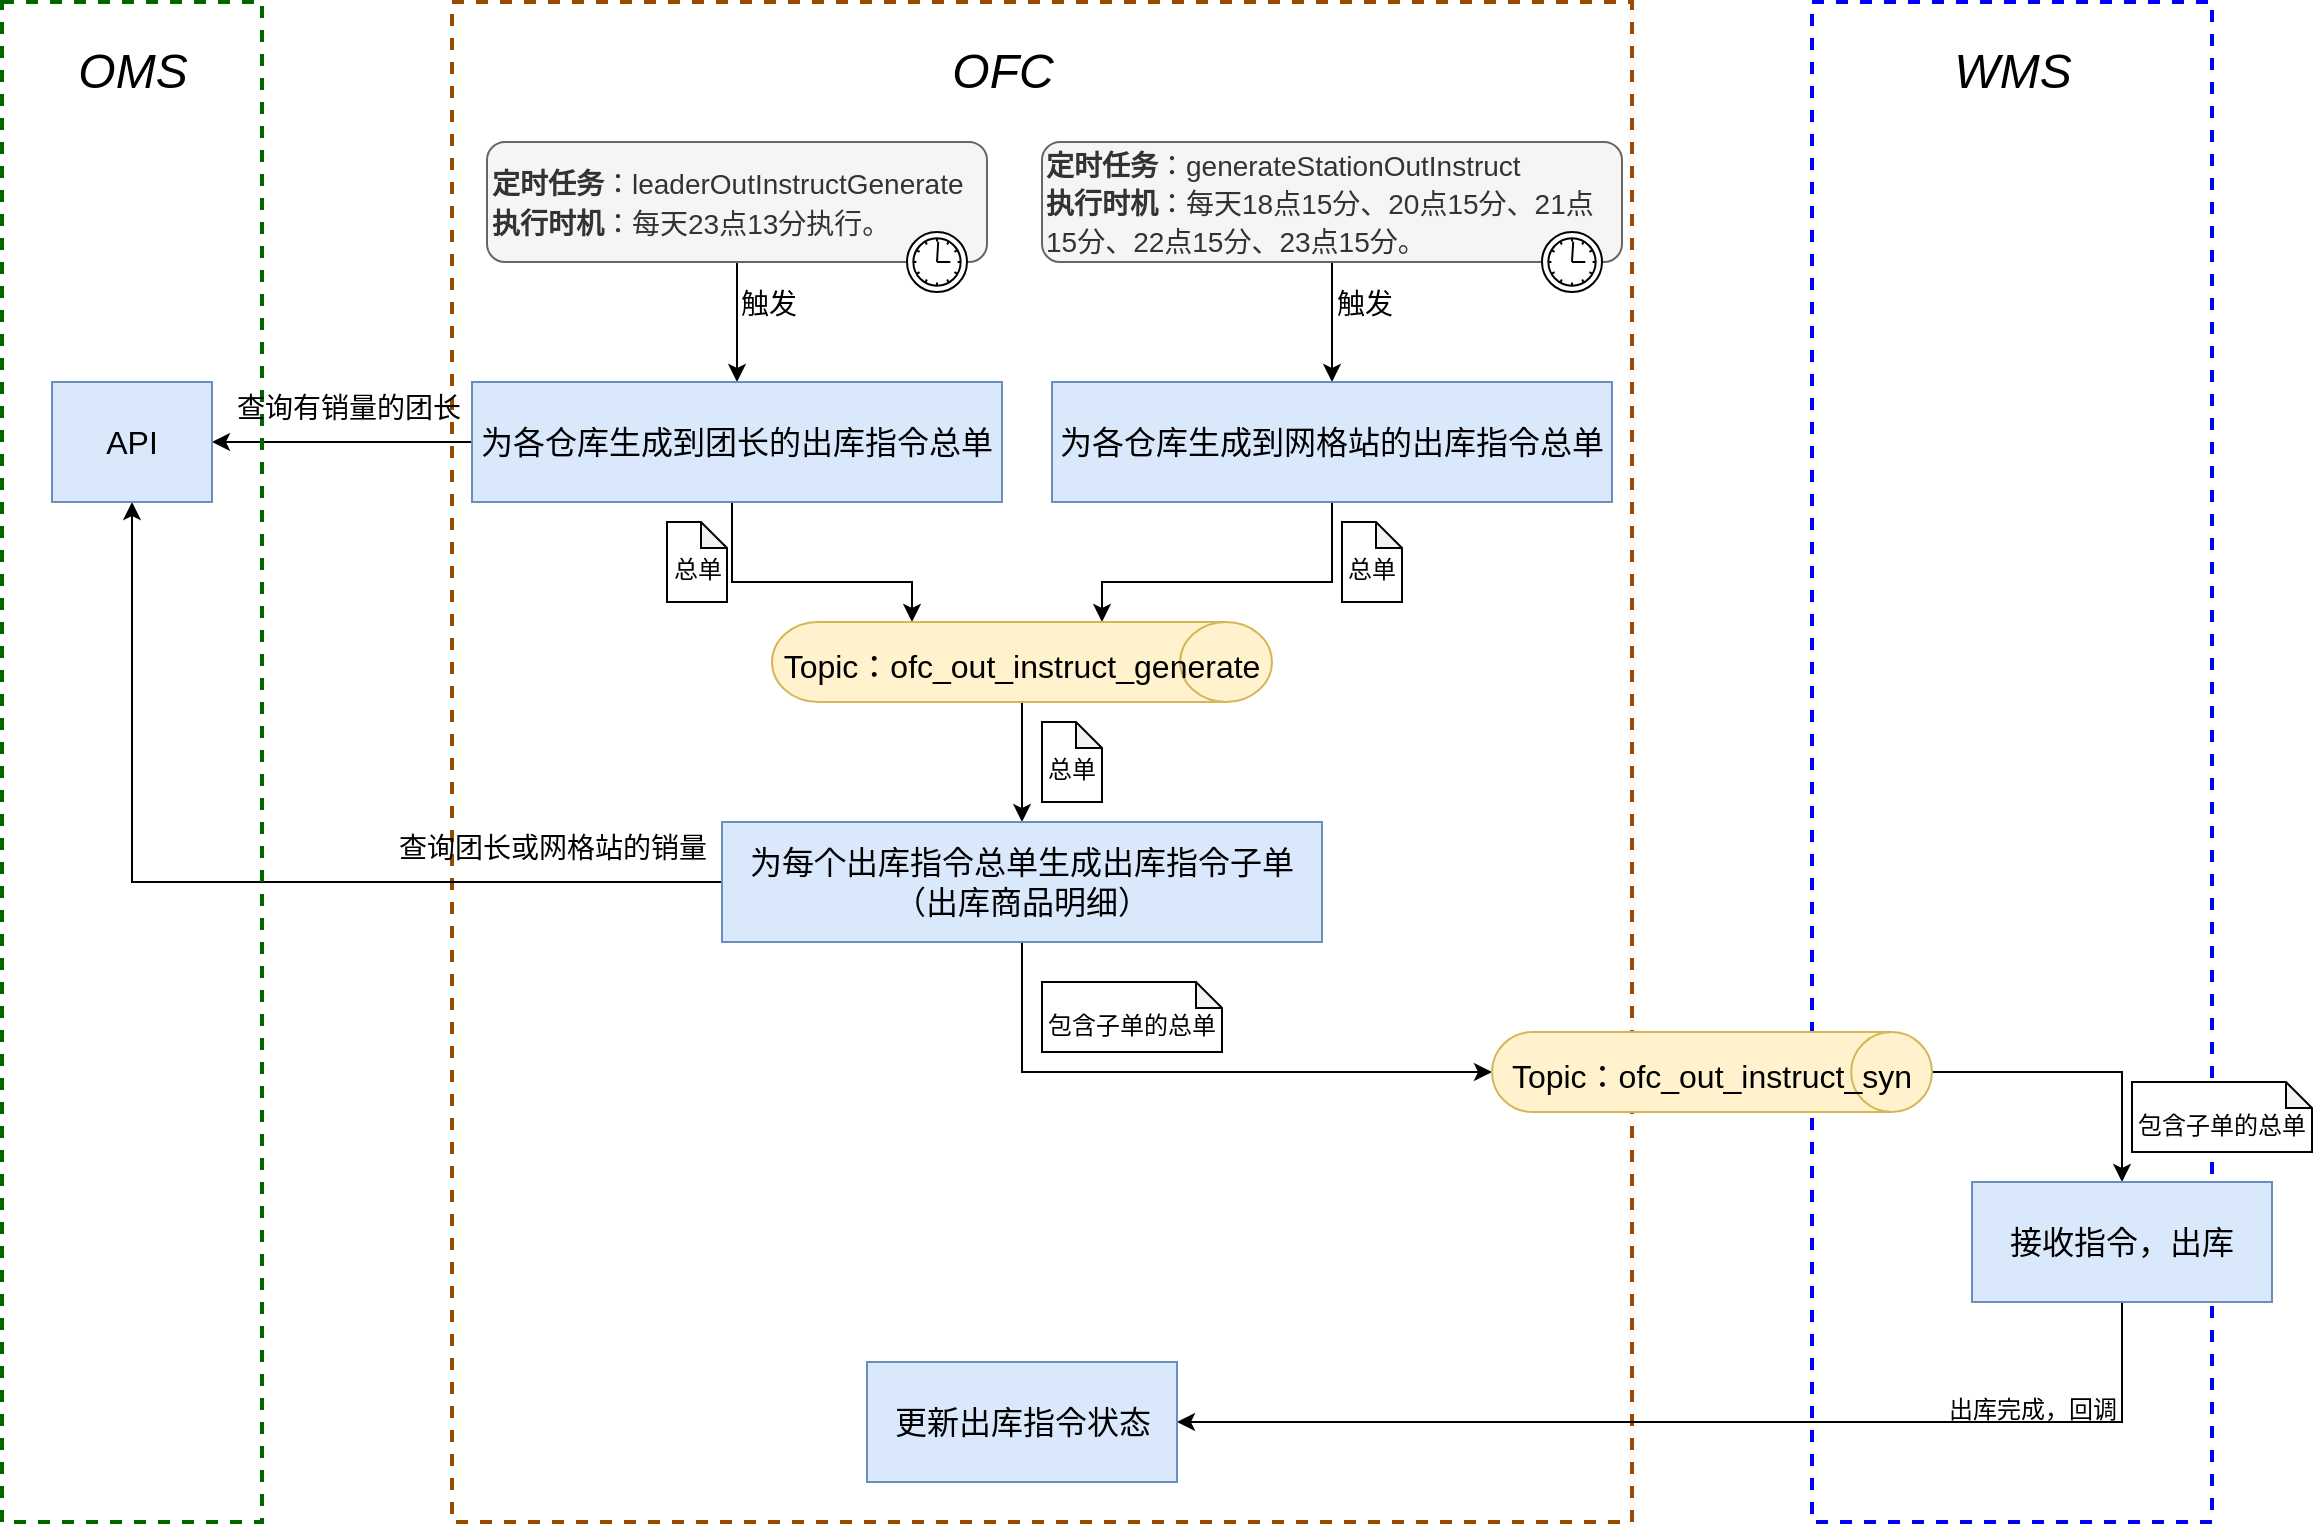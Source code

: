 <mxfile version="13.9.9" type="github">
  <diagram id="v3-8B7TfEPP3UOzf9lif" name="Page-1">
    <mxGraphModel dx="1773" dy="614" grid="1" gridSize="10" guides="1" tooltips="1" connect="1" arrows="1" fold="1" page="1" pageScale="1" pageWidth="827" pageHeight="1169" math="0" shadow="0">
      <root>
        <mxCell id="0" />
        <mxCell id="1" parent="0" />
        <mxCell id="NOQsKgZM8t5JPagwq865-31" value="" style="rounded=0;whiteSpace=wrap;html=1;fontSize=16;dashed=1;fillColor=none;strokeWidth=2;strokeColor=#0000FF;" vertex="1" parent="1">
          <mxGeometry x="840" y="70" width="200" height="760" as="geometry" />
        </mxCell>
        <mxCell id="NOQsKgZM8t5JPagwq865-9" value="" style="rounded=0;whiteSpace=wrap;html=1;fontSize=16;dashed=1;fillColor=none;strokeWidth=2;strokeColor=#994C00;" vertex="1" parent="1">
          <mxGeometry x="160" y="70" width="590" height="760" as="geometry" />
        </mxCell>
        <mxCell id="NOQsKgZM8t5JPagwq865-14" style="edgeStyle=orthogonalEdgeStyle;rounded=0;orthogonalLoop=1;jettySize=auto;html=1;exitX=0.5;exitY=1;exitDx=0;exitDy=0;entryX=0.5;entryY=0;entryDx=0;entryDy=0;fontSize=24;" edge="1" parent="1" source="NOQsKgZM8t5JPagwq865-2" target="NOQsKgZM8t5JPagwq865-6">
          <mxGeometry relative="1" as="geometry" />
        </mxCell>
        <mxCell id="NOQsKgZM8t5JPagwq865-2" value="&lt;font style=&quot;font-size: 14px&quot;&gt;&lt;b&gt;定时任务&lt;/b&gt;：leaderOutInstructGenerate&lt;br&gt;&lt;b&gt;执行时机&lt;/b&gt;：每天23点13分执行。&lt;/font&gt;" style="html=1;whiteSpace=wrap;rounded=1;dropTarget=0;fontSize=16;align=left;fillColor=#f5f5f5;strokeColor=#666666;fontColor=#333333;" vertex="1" parent="1">
          <mxGeometry x="177.5" y="140" width="250" height="60" as="geometry" />
        </mxCell>
        <mxCell id="NOQsKgZM8t5JPagwq865-3" value="" style="shape=mxgraph.bpmn.timer_start;perimeter=ellipsePerimeter;html=1;verticalLabelPosition=bottom;verticalAlign=top;outlineConnect=0;" vertex="1" parent="NOQsKgZM8t5JPagwq865-2">
          <mxGeometry x="1" y="1" width="30" height="30" relative="1" as="geometry">
            <mxPoint x="-40" y="-15" as="offset" />
          </mxGeometry>
        </mxCell>
        <mxCell id="NOQsKgZM8t5JPagwq865-15" style="edgeStyle=orthogonalEdgeStyle;rounded=0;orthogonalLoop=1;jettySize=auto;html=1;exitX=0.5;exitY=1;exitDx=0;exitDy=0;entryX=0.5;entryY=0;entryDx=0;entryDy=0;fontSize=24;" edge="1" parent="1" source="NOQsKgZM8t5JPagwq865-4" target="NOQsKgZM8t5JPagwq865-11">
          <mxGeometry relative="1" as="geometry" />
        </mxCell>
        <mxCell id="NOQsKgZM8t5JPagwq865-4" value="&lt;font style=&quot;font-size: 14px&quot;&gt;&lt;b&gt;定时任务&lt;/b&gt;：generateStationOutInstruct&lt;br&gt;&lt;b&gt;执行时机&lt;/b&gt;：每天18点15分、20点15分、21点15分、22点15分、23点15分。&lt;/font&gt;" style="html=1;whiteSpace=wrap;rounded=1;dropTarget=0;fontSize=16;align=left;fillColor=#f5f5f5;strokeColor=#666666;fontColor=#333333;" vertex="1" parent="1">
          <mxGeometry x="455" y="140" width="290" height="60" as="geometry" />
        </mxCell>
        <mxCell id="NOQsKgZM8t5JPagwq865-5" value="" style="shape=mxgraph.bpmn.timer_start;perimeter=ellipsePerimeter;html=1;verticalLabelPosition=bottom;verticalAlign=top;outlineConnect=0;" vertex="1" parent="NOQsKgZM8t5JPagwq865-4">
          <mxGeometry x="1" y="1" width="30" height="30" relative="1" as="geometry">
            <mxPoint x="-40" y="-15" as="offset" />
          </mxGeometry>
        </mxCell>
        <mxCell id="NOQsKgZM8t5JPagwq865-17" style="edgeStyle=orthogonalEdgeStyle;rounded=0;orthogonalLoop=1;jettySize=auto;html=1;exitX=0.5;exitY=1;exitDx=0;exitDy=0;entryX=0.28;entryY=0;entryDx=0;entryDy=0;entryPerimeter=0;fontSize=24;" edge="1" parent="1" source="NOQsKgZM8t5JPagwq865-6" target="NOQsKgZM8t5JPagwq865-16">
          <mxGeometry relative="1" as="geometry">
            <Array as="points">
              <mxPoint x="300" y="320" />
              <mxPoint x="300" y="360" />
              <mxPoint x="390" y="360" />
            </Array>
          </mxGeometry>
        </mxCell>
        <mxCell id="NOQsKgZM8t5JPagwq865-51" style="edgeStyle=orthogonalEdgeStyle;rounded=0;orthogonalLoop=1;jettySize=auto;html=1;exitX=0;exitY=0.5;exitDx=0;exitDy=0;fontSize=24;" edge="1" parent="1" source="NOQsKgZM8t5JPagwq865-6" target="NOQsKgZM8t5JPagwq865-49">
          <mxGeometry relative="1" as="geometry" />
        </mxCell>
        <mxCell id="NOQsKgZM8t5JPagwq865-6" value="为各仓库生成到团长的出库指令总单" style="rounded=0;whiteSpace=wrap;html=1;fontSize=16;fillColor=#dae8fc;strokeColor=#6c8ebf;" vertex="1" parent="1">
          <mxGeometry x="170" y="260" width="265" height="60" as="geometry" />
        </mxCell>
        <mxCell id="NOQsKgZM8t5JPagwq865-8" value="&lt;font style=&quot;font-size: 14px&quot;&gt;触发&lt;/font&gt;" style="text;html=1;align=center;verticalAlign=middle;resizable=0;points=[];autosize=1;fontSize=16;" vertex="1" parent="1">
          <mxGeometry x="596" y="210" width="40" height="20" as="geometry" />
        </mxCell>
        <mxCell id="NOQsKgZM8t5JPagwq865-10" value="&lt;i&gt;OFC&lt;/i&gt;" style="text;html=1;align=center;verticalAlign=middle;resizable=0;points=[];autosize=1;fontSize=24;" vertex="1" parent="1">
          <mxGeometry x="400" y="90" width="70" height="30" as="geometry" />
        </mxCell>
        <mxCell id="NOQsKgZM8t5JPagwq865-18" style="edgeStyle=orthogonalEdgeStyle;rounded=0;orthogonalLoop=1;jettySize=auto;html=1;exitX=0.5;exitY=1;exitDx=0;exitDy=0;entryX=0.66;entryY=0;entryDx=0;entryDy=0;entryPerimeter=0;fontSize=24;" edge="1" parent="1" source="NOQsKgZM8t5JPagwq865-11" target="NOQsKgZM8t5JPagwq865-16">
          <mxGeometry relative="1" as="geometry">
            <mxPoint x="455" y="380" as="targetPoint" />
            <Array as="points">
              <mxPoint x="600" y="360" />
              <mxPoint x="485" y="360" />
            </Array>
          </mxGeometry>
        </mxCell>
        <mxCell id="NOQsKgZM8t5JPagwq865-11" value="为各仓库生成到网格站的出库指令总单" style="rounded=0;whiteSpace=wrap;html=1;fontSize=16;fillColor=#dae8fc;strokeColor=#6c8ebf;" vertex="1" parent="1">
          <mxGeometry x="460" y="260" width="280" height="60" as="geometry" />
        </mxCell>
        <mxCell id="NOQsKgZM8t5JPagwq865-13" value="&lt;font style=&quot;font-size: 14px&quot;&gt;触发&lt;/font&gt;" style="text;html=1;align=center;verticalAlign=middle;resizable=0;points=[];autosize=1;fontSize=16;" vertex="1" parent="1">
          <mxGeometry x="297.5" y="210" width="40" height="20" as="geometry" />
        </mxCell>
        <mxCell id="NOQsKgZM8t5JPagwq865-26" style="edgeStyle=orthogonalEdgeStyle;rounded=0;orthogonalLoop=1;jettySize=auto;html=1;exitX=0.5;exitY=1;exitDx=0;exitDy=0;exitPerimeter=0;entryX=0.5;entryY=0;entryDx=0;entryDy=0;fontSize=24;" edge="1" parent="1" source="NOQsKgZM8t5JPagwq865-16" target="NOQsKgZM8t5JPagwq865-25">
          <mxGeometry relative="1" as="geometry" />
        </mxCell>
        <mxCell id="NOQsKgZM8t5JPagwq865-16" value="&lt;font style=&quot;font-size: 16px&quot;&gt;Topic：ofc_out_instruct_generate&lt;/font&gt;" style="strokeWidth=1;html=1;shape=mxgraph.flowchart.direct_data;whiteSpace=wrap;fillColor=#fff2cc;fontSize=24;strokeColor=#d6b656;" vertex="1" parent="1">
          <mxGeometry x="320" y="380" width="250" height="40" as="geometry" />
        </mxCell>
        <mxCell id="NOQsKgZM8t5JPagwq865-22" value="&lt;font style=&quot;font-size: 12px&quot;&gt;总单&lt;/font&gt;" style="shape=note;whiteSpace=wrap;html=1;backgroundOutline=1;darkOpacity=0.05;strokeWidth=1;fontSize=24;size=13;" vertex="1" parent="1">
          <mxGeometry x="267.5" y="330" width="30" height="40" as="geometry" />
        </mxCell>
        <mxCell id="NOQsKgZM8t5JPagwq865-24" value="&lt;font style=&quot;font-size: 12px&quot;&gt;总单&lt;/font&gt;" style="shape=note;whiteSpace=wrap;html=1;backgroundOutline=1;darkOpacity=0.05;strokeWidth=1;fontSize=24;size=13;" vertex="1" parent="1">
          <mxGeometry x="605" y="330" width="30" height="40" as="geometry" />
        </mxCell>
        <mxCell id="NOQsKgZM8t5JPagwq865-29" style="edgeStyle=orthogonalEdgeStyle;rounded=0;orthogonalLoop=1;jettySize=auto;html=1;exitX=0.5;exitY=1;exitDx=0;exitDy=0;entryX=0;entryY=0.5;entryDx=0;entryDy=0;entryPerimeter=0;fontSize=24;" edge="1" parent="1" source="NOQsKgZM8t5JPagwq865-25" target="NOQsKgZM8t5JPagwq865-28">
          <mxGeometry relative="1" as="geometry">
            <Array as="points">
              <mxPoint x="445" y="605" />
            </Array>
          </mxGeometry>
        </mxCell>
        <mxCell id="NOQsKgZM8t5JPagwq865-54" style="edgeStyle=orthogonalEdgeStyle;rounded=0;orthogonalLoop=1;jettySize=auto;html=1;exitX=0;exitY=0.5;exitDx=0;exitDy=0;fontSize=24;" edge="1" parent="1" source="NOQsKgZM8t5JPagwq865-25" target="NOQsKgZM8t5JPagwq865-49">
          <mxGeometry relative="1" as="geometry" />
        </mxCell>
        <mxCell id="NOQsKgZM8t5JPagwq865-25" value="为每个出库指令总单生成出库指令子单（出库商品明细）" style="rounded=0;whiteSpace=wrap;html=1;fontSize=16;fillColor=#dae8fc;strokeColor=#6c8ebf;" vertex="1" parent="1">
          <mxGeometry x="295" y="480" width="300" height="60" as="geometry" />
        </mxCell>
        <mxCell id="NOQsKgZM8t5JPagwq865-27" value="&lt;font style=&quot;font-size: 12px&quot;&gt;总单&lt;/font&gt;" style="shape=note;whiteSpace=wrap;html=1;backgroundOutline=1;darkOpacity=0.05;strokeWidth=1;fontSize=24;size=13;" vertex="1" parent="1">
          <mxGeometry x="455" y="430" width="30" height="40" as="geometry" />
        </mxCell>
        <mxCell id="NOQsKgZM8t5JPagwq865-34" style="edgeStyle=orthogonalEdgeStyle;rounded=0;orthogonalLoop=1;jettySize=auto;html=1;exitX=1;exitY=0.5;exitDx=0;exitDy=0;exitPerimeter=0;entryX=0.5;entryY=0;entryDx=0;entryDy=0;fontSize=24;" edge="1" parent="1" source="NOQsKgZM8t5JPagwq865-28" target="NOQsKgZM8t5JPagwq865-32">
          <mxGeometry relative="1" as="geometry" />
        </mxCell>
        <mxCell id="NOQsKgZM8t5JPagwq865-28" value="&lt;font style=&quot;font-size: 16px&quot;&gt;Topic：ofc_out_instruct_syn&lt;/font&gt;" style="strokeWidth=1;html=1;shape=mxgraph.flowchart.direct_data;whiteSpace=wrap;fillColor=#fff2cc;fontSize=24;strokeColor=#d6b656;" vertex="1" parent="1">
          <mxGeometry x="680" y="585" width="220" height="40" as="geometry" />
        </mxCell>
        <mxCell id="NOQsKgZM8t5JPagwq865-30" value="&lt;span style=&quot;font-size: 12px&quot;&gt;包含子单的总单&lt;/span&gt;" style="shape=note;whiteSpace=wrap;html=1;backgroundOutline=1;darkOpacity=0.05;strokeWidth=1;fontSize=24;size=13;" vertex="1" parent="1">
          <mxGeometry x="455" y="560" width="90" height="35" as="geometry" />
        </mxCell>
        <mxCell id="NOQsKgZM8t5JPagwq865-37" style="edgeStyle=orthogonalEdgeStyle;rounded=0;orthogonalLoop=1;jettySize=auto;html=1;exitX=0.5;exitY=1;exitDx=0;exitDy=0;entryX=1;entryY=0.5;entryDx=0;entryDy=0;fontSize=24;" edge="1" parent="1" source="NOQsKgZM8t5JPagwq865-32" target="NOQsKgZM8t5JPagwq865-36">
          <mxGeometry relative="1" as="geometry" />
        </mxCell>
        <mxCell id="NOQsKgZM8t5JPagwq865-32" value="接收指令，出库" style="rounded=0;whiteSpace=wrap;html=1;fontSize=16;fillColor=#dae8fc;strokeColor=#6c8ebf;" vertex="1" parent="1">
          <mxGeometry x="920" y="660" width="150" height="60" as="geometry" />
        </mxCell>
        <mxCell id="NOQsKgZM8t5JPagwq865-35" value="&lt;span style=&quot;font-size: 12px&quot;&gt;包含子单的总单&lt;/span&gt;" style="shape=note;whiteSpace=wrap;html=1;backgroundOutline=1;darkOpacity=0.05;strokeWidth=1;fontSize=24;size=13;" vertex="1" parent="1">
          <mxGeometry x="1000" y="610" width="90" height="35" as="geometry" />
        </mxCell>
        <mxCell id="NOQsKgZM8t5JPagwq865-36" value="更新出库指令状态" style="rounded=0;whiteSpace=wrap;html=1;fontSize=16;fillColor=#dae8fc;strokeColor=#6c8ebf;" vertex="1" parent="1">
          <mxGeometry x="367.5" y="750" width="155" height="60" as="geometry" />
        </mxCell>
        <mxCell id="NOQsKgZM8t5JPagwq865-38" value="&lt;font style=&quot;font-size: 12px&quot;&gt;出库完成，回调&lt;/font&gt;" style="text;html=1;align=center;verticalAlign=middle;resizable=0;points=[];autosize=1;fontSize=24;" vertex="1" parent="1">
          <mxGeometry x="900" y="750" width="100" height="40" as="geometry" />
        </mxCell>
        <mxCell id="NOQsKgZM8t5JPagwq865-46" value="&lt;i&gt;WMS&lt;/i&gt;" style="text;html=1;align=center;verticalAlign=middle;resizable=0;points=[];autosize=1;fontSize=24;" vertex="1" parent="1">
          <mxGeometry x="905" y="90" width="70" height="30" as="geometry" />
        </mxCell>
        <mxCell id="NOQsKgZM8t5JPagwq865-47" value="" style="rounded=0;whiteSpace=wrap;html=1;fontSize=16;dashed=1;fillColor=none;strokeWidth=2;strokeColor=#006600;" vertex="1" parent="1">
          <mxGeometry x="-65" y="70" width="130" height="760" as="geometry" />
        </mxCell>
        <mxCell id="NOQsKgZM8t5JPagwq865-48" value="&lt;i&gt;OMS&lt;/i&gt;" style="text;html=1;align=center;verticalAlign=middle;resizable=0;points=[];autosize=1;fontSize=24;" vertex="1" parent="1">
          <mxGeometry x="-35" y="90" width="70" height="30" as="geometry" />
        </mxCell>
        <mxCell id="NOQsKgZM8t5JPagwq865-49" value="API" style="rounded=0;whiteSpace=wrap;html=1;fontSize=16;fillColor=#dae8fc;strokeColor=#6c8ebf;" vertex="1" parent="1">
          <mxGeometry x="-40" y="260" width="80" height="60" as="geometry" />
        </mxCell>
        <mxCell id="NOQsKgZM8t5JPagwq865-52" value="&lt;font style=&quot;font-size: 14px&quot;&gt;查询有销量的团长&lt;/font&gt;" style="text;html=1;align=center;verticalAlign=middle;resizable=0;points=[];autosize=1;fontSize=24;" vertex="1" parent="1">
          <mxGeometry x="42.5" y="250" width="130" height="40" as="geometry" />
        </mxCell>
        <mxCell id="NOQsKgZM8t5JPagwq865-55" value="&lt;font style=&quot;font-size: 14px&quot;&gt;查询团长或网格站的销量&lt;/font&gt;" style="text;html=1;align=center;verticalAlign=middle;resizable=0;points=[];autosize=1;fontSize=24;" vertex="1" parent="1">
          <mxGeometry x="125" y="470" width="170" height="40" as="geometry" />
        </mxCell>
      </root>
    </mxGraphModel>
  </diagram>
</mxfile>
